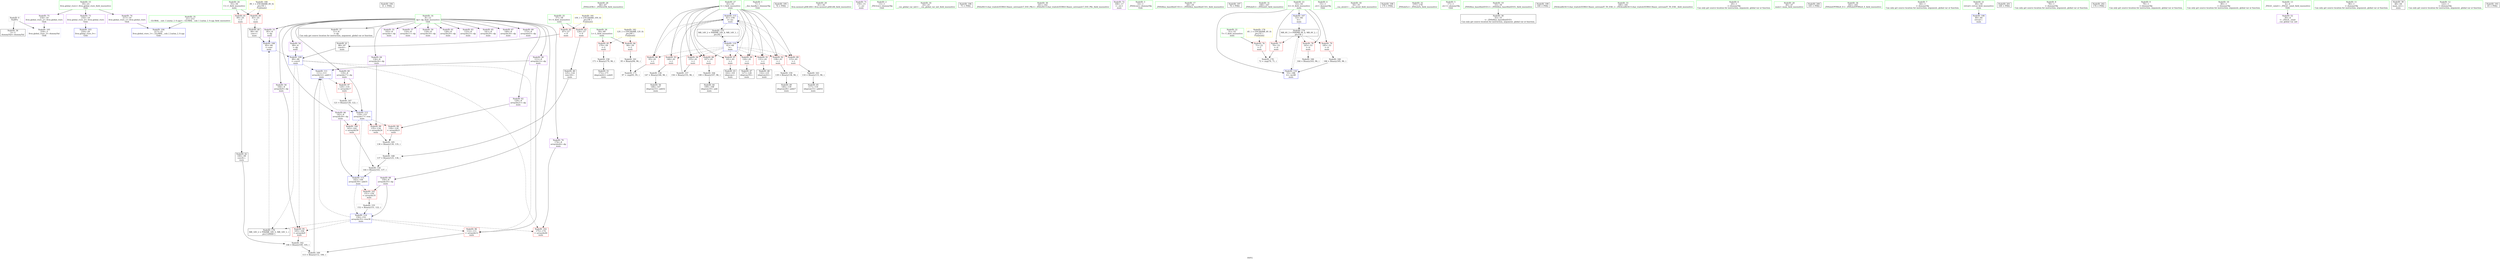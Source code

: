 digraph "SVFG" {
	label="SVFG";

	Node0x55a9f181b980 [shape=record,color=grey,label="{NodeID: 0\nNullPtr}"];
	Node0x55a9f181b980 -> Node0x55a9f181d570[style=solid];
	Node0x55a9f181b980 -> Node0x55a9f181e770[style=solid];
	Node0x55a9f182e710 [shape=record,color=yellow,style=double,label="{NodeID: 180\n8V_1 = ENCHI(MR_8V_0)\npts\{56 \}\nFun[main]}"];
	Node0x55a9f182e710 -> Node0x55a9f1820a70[style=dashed];
	Node0x55a9f182e710 -> Node0x55a9f1820b40[style=dashed];
	Node0x55a9f181e090 [shape=record,color=red,label="{NodeID: 97\n120\<--119\n\<--arrayidx17\nmain\n}"];
	Node0x55a9f181e090 -> Node0x55a9f1826830[style=solid];
	Node0x55a9f181c1b0 [shape=record,color=green,label="{NodeID: 14\n8\<--12\ndp\<--dp_field_insensitive\nGlob }"];
	Node0x55a9f181c1b0 -> Node0x55a9f181d670[style=solid];
	Node0x55a9f181c1b0 -> Node0x55a9f181f3f0[style=solid];
	Node0x55a9f181c1b0 -> Node0x55a9f181f4c0[style=solid];
	Node0x55a9f181c1b0 -> Node0x55a9f181f590[style=solid];
	Node0x55a9f181c1b0 -> Node0x55a9f181f660[style=solid];
	Node0x55a9f181c1b0 -> Node0x55a9f181f730[style=solid];
	Node0x55a9f181c1b0 -> Node0x55a9f181f800[style=solid];
	Node0x55a9f181c1b0 -> Node0x55a9f181f8d0[style=solid];
	Node0x55a9f181c1b0 -> Node0x55a9f181f9a0[style=solid];
	Node0x55a9f181c1b0 -> Node0x55a9f181fa70[style=solid];
	Node0x55a9f181c1b0 -> Node0x55a9f181fb40[style=solid];
	Node0x55a9f181c1b0 -> Node0x55a9f181fc10[style=solid];
	Node0x55a9f181c1b0 -> Node0x55a9f181fce0[style=solid];
	Node0x55a9f181c1b0 -> Node0x55a9f181fdb0[style=solid];
	Node0x55a9f181c1b0 -> Node0x55a9f181fe80[style=solid];
	Node0x55a9f181c1b0 -> Node0x55a9f181ff50[style=solid];
	Node0x55a9f181c1b0 -> Node0x55a9f1820020[style=solid];
	Node0x55a9f181c1b0 -> Node0x55a9f18200f0[style=solid];
	Node0x55a9f181c1b0 -> Node0x55a9f18201c0[style=solid];
	Node0x55a9f1835790 [shape=record,color=black,label="{NodeID: 194\n31 = PHI()\n}"];
	Node0x55a9f181ec80 [shape=record,color=blue,label="{NodeID: 111\n111\<--113\narrayidx12\<--add13\nmain\n}"];
	Node0x55a9f181ec80 -> Node0x55a9f181e090[style=dashed];
	Node0x55a9f181ec80 -> Node0x55a9f181ed50[style=dashed];
	Node0x55a9f181cd70 [shape=record,color=green,label="{NodeID: 28\n66\<--67\n_ZNSirsERi\<--_ZNSirsERi_field_insensitive\n}"];
	Node0x55a9f181dae0 [shape=record,color=black,label="{NodeID: 42\n100\<--99\nconv8\<--\nmain\n}"];
	Node0x55a9f181dae0 -> Node0x55a9f18260b0[style=solid];
	Node0x55a9f181f660 [shape=record,color=purple,label="{NodeID: 56\n104\<--8\narrayidx9\<--dp\nmain\n}"];
	Node0x55a9f181f660 -> Node0x55a9f18216a0[style=solid];
	Node0x55a9f18201c0 [shape=record,color=purple,label="{NodeID: 70\n174\<--8\narrayidx44\<--dp\nmain\n}"];
	Node0x55a9f18201c0 -> Node0x55a9f181e4a0[style=solid];
	Node0x55a9f1826830 [shape=record,color=grey,label="{NodeID: 167\n121 = Binary(120, 122, )\n}"];
	Node0x55a9f1826830 -> Node0x55a9f181ed50[style=solid];
	Node0x55a9f1820db0 [shape=record,color=red,label="{NodeID: 84\n94\<--59\n\<--L\nmain\n}"];
	Node0x55a9f1820db0 -> Node0x55a9f1825f30[style=solid];
	Node0x55a9f1809c90 [shape=record,color=green,label="{NodeID: 1\n7\<--1\n__dso_handle\<--dummyObj\nGlob }"];
	Node0x55a9f182e7f0 [shape=record,color=yellow,style=double,label="{NodeID: 181\n10V_1 = ENCHI(MR_10V_0)\npts\{58 \}\nFun[main]}"];
	Node0x55a9f182e7f0 -> Node0x55a9f1820c10[style=dashed];
	Node0x55a9f182e7f0 -> Node0x55a9f1820ce0[style=dashed];
	Node0x55a9f181e160 [shape=record,color=red,label="{NodeID: 98\n130\<--129\n\<--arrayidx21\nmain\n}"];
	Node0x55a9f181e160 -> Node0x55a9f1826530[style=solid];
	Node0x55a9f181c280 [shape=record,color=green,label="{NodeID: 15\n19\<--23\nllvm.global_ctors\<--llvm.global_ctors_field_insensitive\nGlob }"];
	Node0x55a9f181c280 -> Node0x55a9f1820430[style=solid];
	Node0x55a9f181c280 -> Node0x55a9f1820530[style=solid];
	Node0x55a9f181c280 -> Node0x55a9f1820630[style=solid];
	Node0x55a9f18362a0 [shape=record,color=black,label="{NodeID: 195\n74 = PHI()\n}"];
	Node0x55a9f181ed50 [shape=record,color=blue,label="{NodeID: 112\n119\<--121\narrayidx17\<--rem\nmain\n}"];
	Node0x55a9f181ed50 -> Node0x55a9f181e160[style=dashed];
	Node0x55a9f181ed50 -> Node0x55a9f181e230[style=dashed];
	Node0x55a9f181ed50 -> Node0x55a9f181e300[style=dashed];
	Node0x55a9f181ed50 -> Node0x55a9f181ee20[style=dashed];
	Node0x55a9f181ce70 [shape=record,color=green,label="{NodeID: 29\n81\<--82\nllvm.memset.p0i8.i64\<--llvm.memset.p0i8.i64_field_insensitive\n}"];
	Node0x55a9f181dbb0 [shape=record,color=black,label="{NodeID: 43\n102\<--101\nidxprom\<--\nmain\n}"];
	Node0x55a9f181f730 [shape=record,color=purple,label="{NodeID: 57\n110\<--8\narrayidx11\<--dp\nmain\n}"];
	Node0x55a9f18254b0 [shape=record,color=grey,label="{NodeID: 154\n144 = Binary(143, 137, )\n}"];
	Node0x55a9f18254b0 -> Node0x55a9f181ee20[style=solid];
	Node0x55a9f1820290 [shape=record,color=purple,label="{NodeID: 71\n159\<--15\n\<--.str\nmain\n}"];
	Node0x55a9f18269b0 [shape=record,color=grey,label="{NodeID: 168\n137 = Binary(125, 136, )\n}"];
	Node0x55a9f18269b0 -> Node0x55a9f18254b0[style=solid];
	Node0x55a9f1820e80 [shape=record,color=red,label="{NodeID: 85\n170\<--59\n\<--L\nmain\n}"];
	Node0x55a9f1820e80 -> Node0x55a9f1825ab0[style=solid];
	Node0x55a9f1809770 [shape=record,color=green,label="{NodeID: 2\n13\<--1\n_ZSt3cin\<--dummyObj\nGlob }"];
	Node0x55a9f182e8d0 [shape=record,color=yellow,style=double,label="{NodeID: 182\n12V_1 = ENCHI(MR_12V_0)\npts\{60 \}\nFun[main]}"];
	Node0x55a9f182e8d0 -> Node0x55a9f1820db0[style=dashed];
	Node0x55a9f182e8d0 -> Node0x55a9f1820e80[style=dashed];
	Node0x55a9f181e230 [shape=record,color=red,label="{NodeID: 99\n135\<--134\n\<--arrayidx24\nmain\n}"];
	Node0x55a9f181e230 -> Node0x55a9f1826530[style=solid];
	Node0x55a9f181c350 [shape=record,color=green,label="{NodeID: 16\n24\<--25\n__cxx_global_var_init\<--__cxx_global_var_init_field_insensitive\n}"];
	Node0x55a9f1836400 [shape=record,color=black,label="{NodeID: 196\n75 = PHI()\n}"];
	Node0x55a9f181ee20 [shape=record,color=blue,label="{NodeID: 113\n142\<--144\narrayidx30\<--add31\nmain\n}"];
	Node0x55a9f181ee20 -> Node0x55a9f181e3d0[style=dashed];
	Node0x55a9f181ee20 -> Node0x55a9f181eef0[style=dashed];
	Node0x55a9f181cf70 [shape=record,color=green,label="{NodeID: 30\n161\<--162\n_ZStlsISt11char_traitsIcEERSt13basic_ostreamIcT_ES5_PKc\<--_ZStlsISt11char_traitsIcEERSt13basic_ostreamIcT_ES5_PKc_field_insensitive\n}"];
	Node0x55a9f181dc80 [shape=record,color=black,label="{NodeID: 44\n109\<--108\nidxprom10\<--add\nmain\n}"];
	Node0x55a9f181f800 [shape=record,color=purple,label="{NodeID: 58\n111\<--8\narrayidx12\<--dp\nmain\n}"];
	Node0x55a9f181f800 -> Node0x55a9f181dfc0[style=solid];
	Node0x55a9f181f800 -> Node0x55a9f181ec80[style=solid];
	Node0x55a9f1825630 [shape=record,color=grey,label="{NodeID: 155\n152 = Binary(151, 122, )\n}"];
	Node0x55a9f1825630 -> Node0x55a9f181eef0[style=solid];
	Node0x55a9f1820360 [shape=record,color=purple,label="{NodeID: 72\n168\<--17\n\<--.str.1\nmain\n}"];
	Node0x55a9f1826b30 [shape=record,color=grey,label="{NodeID: 169\n113 = Binary(112, 106, )\n}"];
	Node0x55a9f1826b30 -> Node0x55a9f181ec80[style=solid];
	Node0x55a9f1820f50 [shape=record,color=red,label="{NodeID: 86\n93\<--61\n\<--l\nmain\n}"];
	Node0x55a9f1820f50 -> Node0x55a9f1826e30[style=solid];
	Node0x55a9f1809590 [shape=record,color=green,label="{NodeID: 3\n14\<--1\n_ZSt4cout\<--dummyObj\nGlob }"];
	Node0x55a9f181e300 [shape=record,color=red,label="{NodeID: 100\n143\<--142\n\<--arrayidx30\nmain\n}"];
	Node0x55a9f181e300 -> Node0x55a9f18254b0[style=solid];
	Node0x55a9f181c420 [shape=record,color=green,label="{NodeID: 17\n28\<--29\n_ZNSt8ios_base4InitC1Ev\<--_ZNSt8ios_base4InitC1Ev_field_insensitive\n}"];
	Node0x55a9f1836500 [shape=record,color=black,label="{NodeID: 197\n76 = PHI()\n}"];
	Node0x55a9f181eef0 [shape=record,color=blue,label="{NodeID: 114\n150\<--152\narrayidx35\<--rem36\nmain\n}"];
	Node0x55a9f181eef0 -> Node0x55a9f18216a0[style=dashed];
	Node0x55a9f181eef0 -> Node0x55a9f181dfc0[style=dashed];
	Node0x55a9f181eef0 -> Node0x55a9f181e4a0[style=dashed];
	Node0x55a9f181eef0 -> Node0x55a9f181ec80[style=dashed];
	Node0x55a9f181eef0 -> Node0x55a9f182d530[style=dashed];
	Node0x55a9f181d070 [shape=record,color=green,label="{NodeID: 31\n166\<--167\n_ZNSolsEi\<--_ZNSolsEi_field_insensitive\n}"];
	Node0x55a9f181dd50 [shape=record,color=black,label="{NodeID: 45\n117\<--116\nidxprom15\<--add14\nmain\n}"];
	Node0x55a9f181f8d0 [shape=record,color=purple,label="{NodeID: 59\n118\<--8\narrayidx16\<--dp\nmain\n}"];
	Node0x55a9f18257b0 [shape=record,color=grey,label="{NodeID: 156\n147 = Binary(146, 96, )\n}"];
	Node0x55a9f18257b0 -> Node0x55a9f181f180[style=solid];
	Node0x55a9f1820430 [shape=record,color=purple,label="{NodeID: 73\n216\<--19\nllvm.global_ctors_0\<--llvm.global_ctors\nGlob }"];
	Node0x55a9f1820430 -> Node0x55a9f181e570[style=solid];
	Node0x55a9f1826cb0 [shape=record,color=grey,label="{NodeID: 170\n72 = cmp(70, 71, )\n}"];
	Node0x55a9f1821020 [shape=record,color=red,label="{NodeID: 87\n101\<--61\n\<--l\nmain\n}"];
	Node0x55a9f1821020 -> Node0x55a9f181dbb0[style=solid];
	Node0x55a9f1809620 [shape=record,color=green,label="{NodeID: 4\n15\<--1\n.str\<--dummyObj\nGlob }"];
	Node0x55a9f181e3d0 [shape=record,color=red,label="{NodeID: 101\n151\<--150\n\<--arrayidx35\nmain\n}"];
	Node0x55a9f181e3d0 -> Node0x55a9f1825630[style=solid];
	Node0x55a9f181c4f0 [shape=record,color=green,label="{NodeID: 18\n34\<--35\n__cxa_atexit\<--__cxa_atexit_field_insensitive\n}"];
	Node0x55a9f18365d0 [shape=record,color=black,label="{NodeID: 198\n179 = PHI()\n}"];
	Node0x55a9f1823790 [shape=record,color=blue,label="{NodeID: 115\n61\<--156\nl\<--inc\nmain\n}"];
	Node0x55a9f1823790 -> Node0x55a9f1820f50[style=dashed];
	Node0x55a9f1823790 -> Node0x55a9f1821020[style=dashed];
	Node0x55a9f1823790 -> Node0x55a9f18210f0[style=dashed];
	Node0x55a9f1823790 -> Node0x55a9f18211c0[style=dashed];
	Node0x55a9f1823790 -> Node0x55a9f1821290[style=dashed];
	Node0x55a9f1823790 -> Node0x55a9f1821360[style=dashed];
	Node0x55a9f1823790 -> Node0x55a9f1821430[style=dashed];
	Node0x55a9f1823790 -> Node0x55a9f1821500[style=dashed];
	Node0x55a9f1823790 -> Node0x55a9f18215d0[style=dashed];
	Node0x55a9f1823790 -> Node0x55a9f1823790[style=dashed];
	Node0x55a9f1823790 -> Node0x55a9f182d030[style=dashed];
	Node0x55a9f181d170 [shape=record,color=green,label="{NodeID: 32\n177\<--178\n_ZNSolsEx\<--_ZNSolsEx_field_insensitive\n}"];
	Node0x55a9f181de20 [shape=record,color=black,label="{NodeID: 46\n125\<--124\nconv18\<--\nmain\n}"];
	Node0x55a9f181de20 -> Node0x55a9f18269b0[style=solid];
	Node0x55a9f181f9a0 [shape=record,color=purple,label="{NodeID: 60\n119\<--8\narrayidx17\<--dp\nmain\n}"];
	Node0x55a9f181f9a0 -> Node0x55a9f181e090[style=solid];
	Node0x55a9f181f9a0 -> Node0x55a9f181ed50[style=solid];
	Node0x55a9f1825930 [shape=record,color=grey,label="{NodeID: 157\n156 = Binary(155, 96, )\n}"];
	Node0x55a9f1825930 -> Node0x55a9f1823790[style=solid];
	Node0x55a9f1820530 [shape=record,color=purple,label="{NodeID: 74\n217\<--19\nllvm.global_ctors_1\<--llvm.global_ctors\nGlob }"];
	Node0x55a9f1820530 -> Node0x55a9f181e670[style=solid];
	Node0x55a9f1826e30 [shape=record,color=grey,label="{NodeID: 171\n97 = cmp(93, 95, )\n}"];
	Node0x55a9f18210f0 [shape=record,color=red,label="{NodeID: 88\n107\<--61\n\<--l\nmain\n}"];
	Node0x55a9f18210f0 -> Node0x55a9f18263b0[style=solid];
	Node0x55a9f181b3a0 [shape=record,color=green,label="{NodeID: 5\n17\<--1\n.str.1\<--dummyObj\nGlob }"];
	Node0x55a9f181e4a0 [shape=record,color=red,label="{NodeID: 102\n175\<--174\n\<--arrayidx44\nmain\n}"];
	Node0x55a9f181c5c0 [shape=record,color=green,label="{NodeID: 19\n33\<--39\n_ZNSt8ios_base4InitD1Ev\<--_ZNSt8ios_base4InitD1Ev_field_insensitive\n}"];
	Node0x55a9f181c5c0 -> Node0x55a9f181d770[style=solid];
	Node0x55a9f18366a0 [shape=record,color=black,label="{NodeID: 199\n160 = PHI()\n}"];
	Node0x55a9f1823860 [shape=record,color=blue,label="{NodeID: 116\n53\<--186\ntt\<--inc48\nmain\n}"];
	Node0x55a9f1823860 -> Node0x55a9f182cb30[style=dashed];
	Node0x55a9f181d270 [shape=record,color=green,label="{NodeID: 33\n180\<--181\n_ZSt4endlIcSt11char_traitsIcEERSt13basic_ostreamIT_T0_ES6_\<--_ZSt4endlIcSt11char_traitsIcEERSt13basic_ostreamIT_T0_ES6__field_insensitive\n}"];
	Node0x55a9f181def0 [shape=record,color=black,label="{NodeID: 47\n127\<--126\nidxprom19\<--\nmain\n}"];
	Node0x55a9f181fa70 [shape=record,color=purple,label="{NodeID: 61\n128\<--8\narrayidx20\<--dp\nmain\n}"];
	Node0x55a9f1825ab0 [shape=record,color=grey,label="{NodeID: 158\n171 = Binary(170, 96, )\n}"];
	Node0x55a9f1825ab0 -> Node0x55a9f181f250[style=solid];
	Node0x55a9f1820630 [shape=record,color=purple,label="{NodeID: 75\n218\<--19\nllvm.global_ctors_2\<--llvm.global_ctors\nGlob }"];
	Node0x55a9f1820630 -> Node0x55a9f181e770[style=solid];
	Node0x55a9f18211c0 [shape=record,color=red,label="{NodeID: 89\n115\<--61\n\<--l\nmain\n}"];
	Node0x55a9f18211c0 -> Node0x55a9f1826230[style=solid];
	Node0x55a9f181b430 [shape=record,color=green,label="{NodeID: 6\n20\<--1\n\<--dummyObj\nCan only get source location for instruction, argument, global var or function.}"];
	Node0x55a9f181e570 [shape=record,color=blue,label="{NodeID: 103\n216\<--20\nllvm.global_ctors_0\<--\nGlob }"];
	Node0x55a9f181c6c0 [shape=record,color=green,label="{NodeID: 20\n46\<--47\nmain\<--main_field_insensitive\n}"];
	Node0x55a9f1836800 [shape=record,color=black,label="{NodeID: 200\n165 = PHI()\n}"];
	Node0x55a9f181d370 [shape=record,color=green,label="{NodeID: 34\n182\<--183\n_ZNSolsEPFRSoS_E\<--_ZNSolsEPFRSoS_E_field_insensitive\n}"];
	Node0x55a9f181efe0 [shape=record,color=black,label="{NodeID: 48\n132\<--131\nidxprom22\<--\nmain\n}"];
	Node0x55a9f181fb40 [shape=record,color=purple,label="{NodeID: 62\n129\<--8\narrayidx21\<--dp\nmain\n}"];
	Node0x55a9f181fb40 -> Node0x55a9f181e160[style=solid];
	Node0x55a9f1825c30 [shape=record,color=grey,label="{NodeID: 159\n139 = Binary(138, 96, )\n}"];
	Node0x55a9f1825c30 -> Node0x55a9f181f0b0[style=solid];
	Node0x55a9f1820730 [shape=record,color=red,label="{NodeID: 76\n71\<--51\n\<--T\nmain\n}"];
	Node0x55a9f1820730 -> Node0x55a9f1826cb0[style=solid];
	Node0x55a9f1821290 [shape=record,color=red,label="{NodeID: 90\n126\<--61\n\<--l\nmain\n}"];
	Node0x55a9f1821290 -> Node0x55a9f181def0[style=solid];
	Node0x55a9f181b4c0 [shape=record,color=green,label="{NodeID: 7\n64\<--1\n\<--dummyObj\nCan only get source location for instruction, argument, global var or function.}"];
	Node0x55a9f181e670 [shape=record,color=blue,label="{NodeID: 104\n217\<--21\nllvm.global_ctors_1\<--_GLOBAL__sub_I_Leylaa_2_0.cpp\nGlob }"];
	Node0x55a9f181c7c0 [shape=record,color=green,label="{NodeID: 21\n49\<--50\nretval\<--retval_field_insensitive\nmain\n}"];
	Node0x55a9f181c7c0 -> Node0x55a9f181e870[style=solid];
	Node0x55a9f1836900 [shape=record,color=black,label="{NodeID: 201\n169 = PHI()\n}"];
	Node0x55a9f181d470 [shape=record,color=green,label="{NodeID: 35\n21\<--212\n_GLOBAL__sub_I_Leylaa_2_0.cpp\<--_GLOBAL__sub_I_Leylaa_2_0.cpp_field_insensitive\n}"];
	Node0x55a9f181d470 -> Node0x55a9f181e670[style=solid];
	Node0x55a9f181f0b0 [shape=record,color=black,label="{NodeID: 49\n140\<--139\nidxprom28\<--add27\nmain\n}"];
	Node0x55a9f181fc10 [shape=record,color=purple,label="{NodeID: 63\n133\<--8\narrayidx23\<--dp\nmain\n}"];
	Node0x55a9f1825db0 [shape=record,color=grey,label="{NodeID: 160\n186 = Binary(185, 96, )\n}"];
	Node0x55a9f1825db0 -> Node0x55a9f1823860[style=solid];
	Node0x55a9f1820800 [shape=record,color=red,label="{NodeID: 77\n70\<--53\n\<--tt\nmain\n}"];
	Node0x55a9f1820800 -> Node0x55a9f1826cb0[style=solid];
	Node0x55a9f182cb30 [shape=record,color=black,label="{NodeID: 174\nMR_6V_3 = PHI(MR_6V_4, MR_6V_2, )\npts\{54 \}\n}"];
	Node0x55a9f182cb30 -> Node0x55a9f1820800[style=dashed];
	Node0x55a9f182cb30 -> Node0x55a9f18208d0[style=dashed];
	Node0x55a9f182cb30 -> Node0x55a9f18209a0[style=dashed];
	Node0x55a9f182cb30 -> Node0x55a9f1823860[style=dashed];
	Node0x55a9f1821360 [shape=record,color=red,label="{NodeID: 91\n131\<--61\n\<--l\nmain\n}"];
	Node0x55a9f1821360 -> Node0x55a9f181efe0[style=solid];
	Node0x55a9f181b550 [shape=record,color=green,label="{NodeID: 8\n78\<--1\n\<--dummyObj\nCan only get source location for instruction, argument, global var or function.}"];
	Node0x55a9f181e770 [shape=record,color=blue, style = dotted,label="{NodeID: 105\n218\<--3\nllvm.global_ctors_2\<--dummyVal\nGlob }"];
	Node0x55a9f181c890 [shape=record,color=green,label="{NodeID: 22\n51\<--52\nT\<--T_field_insensitive\nmain\n}"];
	Node0x55a9f181c890 -> Node0x55a9f1820730[style=solid];
	Node0x55a9f1836a00 [shape=record,color=black,label="{NodeID: 202\n176 = PHI()\n}"];
	Node0x55a9f181d570 [shape=record,color=black,label="{NodeID: 36\n2\<--3\ndummyVal\<--dummyVal\n}"];
	Node0x55a9f181f180 [shape=record,color=black,label="{NodeID: 50\n148\<--147\nidxprom33\<--add32\nmain\n}"];
	Node0x55a9f181fce0 [shape=record,color=purple,label="{NodeID: 64\n134\<--8\narrayidx24\<--dp\nmain\n}"];
	Node0x55a9f181fce0 -> Node0x55a9f181e230[style=solid];
	Node0x55a9f1825f30 [shape=record,color=grey,label="{NodeID: 161\n95 = Binary(94, 96, )\n}"];
	Node0x55a9f1825f30 -> Node0x55a9f1826e30[style=solid];
	Node0x55a9f18208d0 [shape=record,color=red,label="{NodeID: 78\n163\<--53\n\<--tt\nmain\n}"];
	Node0x55a9f18208d0 -> Node0x55a9f18266b0[style=solid];
	Node0x55a9f182d030 [shape=record,color=black,label="{NodeID: 175\nMR_14V_2 = PHI(MR_14V_4, MR_14V_1, )\npts\{62 \}\n}"];
	Node0x55a9f182d030 -> Node0x55a9f181ebb0[style=dashed];
	Node0x55a9f1821430 [shape=record,color=red,label="{NodeID: 92\n138\<--61\n\<--l\nmain\n}"];
	Node0x55a9f1821430 -> Node0x55a9f1825c30[style=solid];
	Node0x55a9f181be20 [shape=record,color=green,label="{NodeID: 9\n79\<--1\n\<--dummyObj\nCan only get source location for instruction, argument, global var or function.}"];
	Node0x55a9f181e870 [shape=record,color=blue,label="{NodeID: 106\n49\<--64\nretval\<--\nmain\n}"];
	Node0x55a9f181c960 [shape=record,color=green,label="{NodeID: 23\n53\<--54\ntt\<--tt_field_insensitive\nmain\n}"];
	Node0x55a9f181c960 -> Node0x55a9f1820800[style=solid];
	Node0x55a9f181c960 -> Node0x55a9f18208d0[style=solid];
	Node0x55a9f181c960 -> Node0x55a9f18209a0[style=solid];
	Node0x55a9f181c960 -> Node0x55a9f181e940[style=solid];
	Node0x55a9f181c960 -> Node0x55a9f1823860[style=solid];
	Node0x55a9f181d670 [shape=record,color=black,label="{NodeID: 37\n11\<--8\n\<--dp\nCan only get source location for instruction, argument, global var or function.}"];
	Node0x55a9f181f250 [shape=record,color=black,label="{NodeID: 51\n172\<--171\nidxprom42\<--sub41\nmain\n}"];
	Node0x55a9f181fdb0 [shape=record,color=purple,label="{NodeID: 65\n141\<--8\narrayidx29\<--dp\nmain\n}"];
	Node0x55a9f18260b0 [shape=record,color=grey,label="{NodeID: 162\n106 = Binary(100, 105, )\n}"];
	Node0x55a9f18260b0 -> Node0x55a9f1826b30[style=solid];
	Node0x55a9f18209a0 [shape=record,color=red,label="{NodeID: 79\n185\<--53\n\<--tt\nmain\n}"];
	Node0x55a9f18209a0 -> Node0x55a9f1825db0[style=solid];
	Node0x55a9f182d530 [shape=record,color=black,label="{NodeID: 176\nMR_16V_2 = PHI(MR_16V_5, MR_16V_1, )\npts\{120000 \}\n}"];
	Node0x55a9f182d530 -> Node0x55a9f181ea10[style=dashed];
	Node0x55a9f1821500 [shape=record,color=red,label="{NodeID: 93\n146\<--61\n\<--l\nmain\n}"];
	Node0x55a9f1821500 -> Node0x55a9f18257b0[style=solid];
	Node0x55a9f181beb0 [shape=record,color=green,label="{NodeID: 10\n80\<--1\n\<--dummyObj\nCan only get source location for instruction, argument, global var or function.}"];
	Node0x55a9f181e940 [shape=record,color=blue,label="{NodeID: 107\n53\<--64\ntt\<--\nmain\n}"];
	Node0x55a9f181e940 -> Node0x55a9f182cb30[style=dashed];
	Node0x55a9f181ca30 [shape=record,color=green,label="{NodeID: 24\n55\<--56\nC\<--C_field_insensitive\nmain\n}"];
	Node0x55a9f181ca30 -> Node0x55a9f1820a70[style=solid];
	Node0x55a9f181ca30 -> Node0x55a9f1820b40[style=solid];
	Node0x55a9f181d770 [shape=record,color=black,label="{NodeID: 38\n32\<--33\n\<--_ZNSt8ios_base4InitD1Ev\nCan only get source location for instruction, argument, global var or function.}"];
	Node0x55a9f181f320 [shape=record,color=purple,label="{NodeID: 52\n30\<--4\n\<--_ZStL8__ioinit\n__cxx_global_var_init\n}"];
	Node0x55a9f181fe80 [shape=record,color=purple,label="{NodeID: 66\n142\<--8\narrayidx30\<--dp\nmain\n}"];
	Node0x55a9f181fe80 -> Node0x55a9f181e300[style=solid];
	Node0x55a9f181fe80 -> Node0x55a9f181ee20[style=solid];
	Node0x55a9f1826230 [shape=record,color=grey,label="{NodeID: 163\n116 = Binary(115, 96, )\n}"];
	Node0x55a9f1826230 -> Node0x55a9f181dd50[style=solid];
	Node0x55a9f1820a70 [shape=record,color=red,label="{NodeID: 80\n83\<--55\n\<--C\nmain\n}"];
	Node0x55a9f1820a70 -> Node0x55a9f181d940[style=solid];
	Node0x55a9f18215d0 [shape=record,color=red,label="{NodeID: 94\n155\<--61\n\<--l\nmain\n}"];
	Node0x55a9f18215d0 -> Node0x55a9f1825930[style=solid];
	Node0x55a9f181bf40 [shape=record,color=green,label="{NodeID: 11\n96\<--1\n\<--dummyObj\nCan only get source location for instruction, argument, global var or function.}"];
	Node0x55a9f181ea10 [shape=record,color=blue,label="{NodeID: 108\n85\<--84\n\<--conv\nmain\n}"];
	Node0x55a9f181ea10 -> Node0x55a9f181eae0[style=dashed];
	Node0x55a9f181cb00 [shape=record,color=green,label="{NodeID: 25\n57\<--58\nV\<--V_field_insensitive\nmain\n}"];
	Node0x55a9f181cb00 -> Node0x55a9f1820c10[style=solid];
	Node0x55a9f181cb00 -> Node0x55a9f1820ce0[style=solid];
	Node0x55a9f181d870 [shape=record,color=black,label="{NodeID: 39\n48\<--64\nmain_ret\<--\nmain\n}"];
	Node0x55a9f181f3f0 [shape=record,color=purple,label="{NodeID: 53\n85\<--8\n\<--dp\nmain\n}"];
	Node0x55a9f181f3f0 -> Node0x55a9f181ea10[style=solid];
	Node0x55a9f181ff50 [shape=record,color=purple,label="{NodeID: 67\n149\<--8\narrayidx34\<--dp\nmain\n}"];
	Node0x55a9f18263b0 [shape=record,color=grey,label="{NodeID: 164\n108 = Binary(107, 96, )\n}"];
	Node0x55a9f18263b0 -> Node0x55a9f181dc80[style=solid];
	Node0x55a9f1820b40 [shape=record,color=red,label="{NodeID: 81\n99\<--55\n\<--C\nmain\n}"];
	Node0x55a9f1820b40 -> Node0x55a9f181dae0[style=solid];
	Node0x55a9f182e550 [shape=record,color=yellow,style=double,label="{NodeID: 178\n4V_1 = ENCHI(MR_4V_0)\npts\{52 \}\nFun[main]}"];
	Node0x55a9f182e550 -> Node0x55a9f1820730[style=dashed];
	Node0x55a9f18216a0 [shape=record,color=red,label="{NodeID: 95\n105\<--104\n\<--arrayidx9\nmain\n}"];
	Node0x55a9f18216a0 -> Node0x55a9f18260b0[style=solid];
	Node0x55a9f181c010 [shape=record,color=green,label="{NodeID: 12\n122\<--1\n\<--dummyObj\nCan only get source location for instruction, argument, global var or function.}"];
	Node0x55a9f181eae0 [shape=record,color=blue,label="{NodeID: 109\n89\<--88\n\<--conv4\nmain\n}"];
	Node0x55a9f181eae0 -> Node0x55a9f18216a0[style=dashed];
	Node0x55a9f181eae0 -> Node0x55a9f181dfc0[style=dashed];
	Node0x55a9f181eae0 -> Node0x55a9f181e4a0[style=dashed];
	Node0x55a9f181eae0 -> Node0x55a9f181ec80[style=dashed];
	Node0x55a9f181eae0 -> Node0x55a9f182d530[style=dashed];
	Node0x55a9f181cbd0 [shape=record,color=green,label="{NodeID: 26\n59\<--60\nL\<--L_field_insensitive\nmain\n}"];
	Node0x55a9f181cbd0 -> Node0x55a9f1820db0[style=solid];
	Node0x55a9f181cbd0 -> Node0x55a9f1820e80[style=solid];
	Node0x55a9f181d940 [shape=record,color=black,label="{NodeID: 40\n84\<--83\nconv\<--\nmain\n}"];
	Node0x55a9f181d940 -> Node0x55a9f181ea10[style=solid];
	Node0x55a9f181f4c0 [shape=record,color=purple,label="{NodeID: 54\n89\<--8\n\<--dp\nmain\n}"];
	Node0x55a9f181f4c0 -> Node0x55a9f181eae0[style=solid];
	Node0x55a9f1820020 [shape=record,color=purple,label="{NodeID: 68\n150\<--8\narrayidx35\<--dp\nmain\n}"];
	Node0x55a9f1820020 -> Node0x55a9f181e3d0[style=solid];
	Node0x55a9f1820020 -> Node0x55a9f181eef0[style=solid];
	Node0x55a9f1826530 [shape=record,color=grey,label="{NodeID: 165\n136 = Binary(130, 135, )\n}"];
	Node0x55a9f1826530 -> Node0x55a9f18269b0[style=solid];
	Node0x55a9f1820c10 [shape=record,color=red,label="{NodeID: 82\n87\<--57\n\<--V\nmain\n}"];
	Node0x55a9f1820c10 -> Node0x55a9f181da10[style=solid];
	Node0x55a9f181dfc0 [shape=record,color=red,label="{NodeID: 96\n112\<--111\n\<--arrayidx12\nmain\n}"];
	Node0x55a9f181dfc0 -> Node0x55a9f1826b30[style=solid];
	Node0x55a9f181c0e0 [shape=record,color=green,label="{NodeID: 13\n4\<--6\n_ZStL8__ioinit\<--_ZStL8__ioinit_field_insensitive\nGlob }"];
	Node0x55a9f181c0e0 -> Node0x55a9f181f320[style=solid];
	Node0x55a9f1835690 [shape=record,color=black,label="{NodeID: 193\n65 = PHI()\n}"];
	Node0x55a9f181ebb0 [shape=record,color=blue,label="{NodeID: 110\n61\<--64\nl\<--\nmain\n}"];
	Node0x55a9f181ebb0 -> Node0x55a9f1820f50[style=dashed];
	Node0x55a9f181ebb0 -> Node0x55a9f1821020[style=dashed];
	Node0x55a9f181ebb0 -> Node0x55a9f18210f0[style=dashed];
	Node0x55a9f181ebb0 -> Node0x55a9f18211c0[style=dashed];
	Node0x55a9f181ebb0 -> Node0x55a9f1821290[style=dashed];
	Node0x55a9f181ebb0 -> Node0x55a9f1821360[style=dashed];
	Node0x55a9f181ebb0 -> Node0x55a9f1821430[style=dashed];
	Node0x55a9f181ebb0 -> Node0x55a9f1821500[style=dashed];
	Node0x55a9f181ebb0 -> Node0x55a9f18215d0[style=dashed];
	Node0x55a9f181ebb0 -> Node0x55a9f1823790[style=dashed];
	Node0x55a9f181ebb0 -> Node0x55a9f182d030[style=dashed];
	Node0x55a9f181cca0 [shape=record,color=green,label="{NodeID: 27\n61\<--62\nl\<--l_field_insensitive\nmain\n}"];
	Node0x55a9f181cca0 -> Node0x55a9f1820f50[style=solid];
	Node0x55a9f181cca0 -> Node0x55a9f1821020[style=solid];
	Node0x55a9f181cca0 -> Node0x55a9f18210f0[style=solid];
	Node0x55a9f181cca0 -> Node0x55a9f18211c0[style=solid];
	Node0x55a9f181cca0 -> Node0x55a9f1821290[style=solid];
	Node0x55a9f181cca0 -> Node0x55a9f1821360[style=solid];
	Node0x55a9f181cca0 -> Node0x55a9f1821430[style=solid];
	Node0x55a9f181cca0 -> Node0x55a9f1821500[style=solid];
	Node0x55a9f181cca0 -> Node0x55a9f18215d0[style=solid];
	Node0x55a9f181cca0 -> Node0x55a9f181ebb0[style=solid];
	Node0x55a9f181cca0 -> Node0x55a9f1823790[style=solid];
	Node0x55a9f181da10 [shape=record,color=black,label="{NodeID: 41\n88\<--87\nconv4\<--\nmain\n}"];
	Node0x55a9f181da10 -> Node0x55a9f181eae0[style=solid];
	Node0x55a9f181f590 [shape=record,color=purple,label="{NodeID: 55\n103\<--8\narrayidx\<--dp\nmain\n}"];
	Node0x55a9f18200f0 [shape=record,color=purple,label="{NodeID: 69\n173\<--8\narrayidx43\<--dp\nmain\n}"];
	Node0x55a9f18266b0 [shape=record,color=grey,label="{NodeID: 166\n164 = Binary(163, 96, )\n}"];
	Node0x55a9f1820ce0 [shape=record,color=red,label="{NodeID: 83\n124\<--57\n\<--V\nmain\n}"];
	Node0x55a9f1820ce0 -> Node0x55a9f181de20[style=solid];
}
